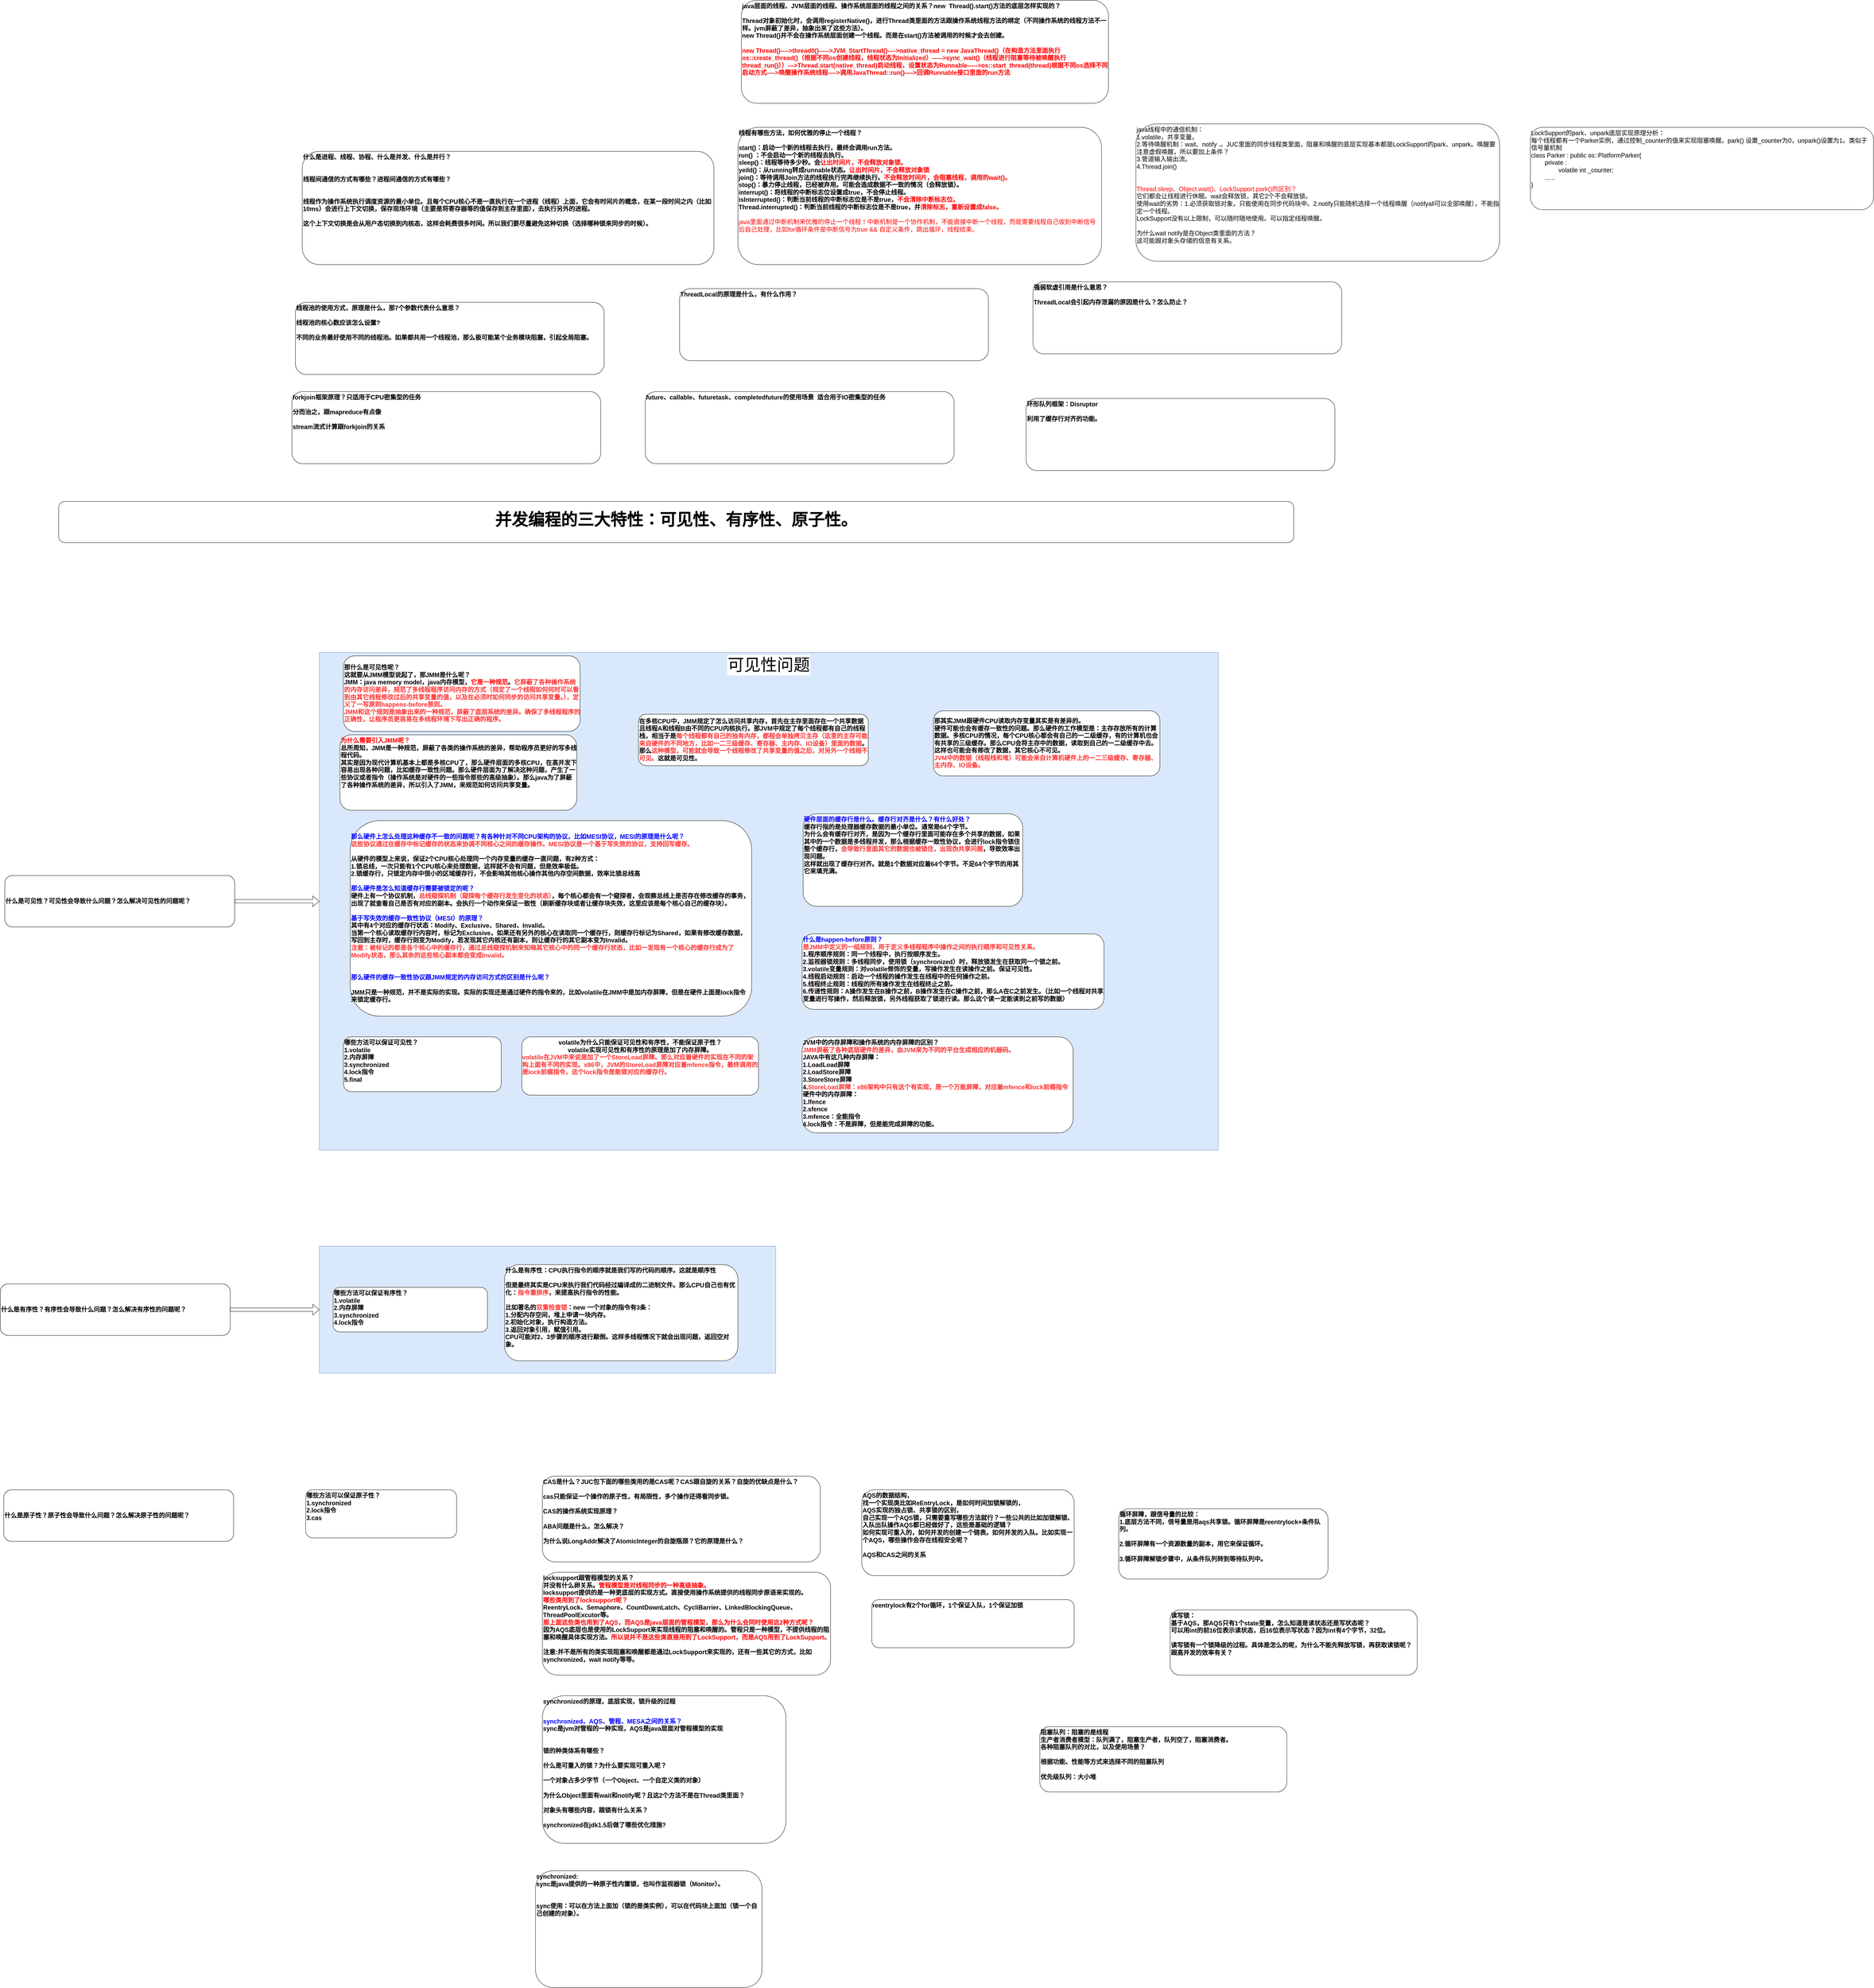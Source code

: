 <mxfile version="21.8.0" type="github">
  <diagram name="第 1 页" id="oAc0U7i2WO9zVuW95_pL">
    <mxGraphModel dx="3341" dy="3230" grid="1" gridSize="10" guides="1" tooltips="1" connect="1" arrows="1" fold="1" page="1" pageScale="1" pageWidth="827" pageHeight="1169" math="0" shadow="0">
      <root>
        <mxCell id="0" />
        <mxCell id="1" parent="0" />
        <mxCell id="dvuJLhcE7HCTMrbFaXMl-6" value="" style="rounded=0;whiteSpace=wrap;html=1;fillColor=#dae8fc;strokeColor=#6c8ebf;" parent="1" vertex="1">
          <mxGeometry x="-580" y="1560" width="1330" height="370" as="geometry" />
        </mxCell>
        <mxCell id="dvuJLhcE7HCTMrbFaXMl-1" value="&lt;font style=&quot;font-size: 48px;&quot;&gt;可见性问题&lt;/font&gt;" style="rounded=0;whiteSpace=wrap;html=1;verticalAlign=top;labelBackgroundColor=#FFFFFF;labelBorderColor=#FFFFFF;fillColor=#dae8fc;strokeColor=#6c8ebf;" parent="1" vertex="1">
          <mxGeometry x="-580" y="-170" width="2620" height="1450" as="geometry" />
        </mxCell>
        <mxCell id="rkv5G4KE9S5kMJV3ECuV-1" value="&lt;b style=&quot;border-color: var(--border-color); font-size: 18px;&quot;&gt;volatile为什么只能保证可见性和有序性，不能保证原子性？&lt;br style=&quot;border-color: var(--border-color);&quot;&gt;volatile实现可见性和有序性的原理是加了内存屏障。&lt;br&gt;&lt;div style=&quot;text-align: left;&quot;&gt;&lt;b style=&quot;background-color: initial; border-color: var(--border-color);&quot;&gt;&lt;font color=&quot;#ff3333&quot;&gt;&lt;b style=&quot;border-color: var(--border-color);&quot;&gt;volatile&lt;/b&gt;在JVM中来说是加了一个StoreLoad屏障。那么对应着硬件的实现在不同的架构上面有不同的实现。x86中，JVM的StoreLoad屏障对应着mfence指令，最终调用的是lock前缀指令，这个lock指令是能锁对应的缓存行。&lt;/font&gt;&lt;/b&gt;&lt;/div&gt;&lt;/b&gt;" style="rounded=1;whiteSpace=wrap;html=1;verticalAlign=top;" parent="1" vertex="1">
          <mxGeometry x="10" y="950" width="690" height="170" as="geometry" />
        </mxCell>
        <mxCell id="rkv5G4KE9S5kMJV3ECuV-2" value="&lt;font style=&quot;&quot;&gt;&lt;b style=&quot;&quot;&gt;&lt;font style=&quot;font-size: 48px;&quot;&gt;并发编程的三大特性：可见性、有序性、原子性。&lt;br&gt;&lt;/font&gt;&lt;br&gt;&lt;/b&gt;&lt;/font&gt;" style="rounded=1;whiteSpace=wrap;html=1;align=center;verticalAlign=middle;" parent="1" vertex="1">
          <mxGeometry x="-1340" y="-610" width="3600" height="120" as="geometry" />
        </mxCell>
        <mxCell id="rkv5G4KE9S5kMJV3ECuV-3" value="&lt;div style=&quot;&quot;&gt;&lt;b style=&quot;font-size: 18px; background-color: initial;&quot;&gt;那什么是可见性呢？&lt;/b&gt;&lt;/div&gt;&lt;font style=&quot;font-size: 18px;&quot;&gt;&lt;div style=&quot;&quot;&gt;&lt;b style=&quot;background-color: initial;&quot;&gt;这就要从JMM模型说起了，那JMM是什么呢？&lt;/b&gt;&lt;/div&gt;&lt;b&gt;&lt;div style=&quot;&quot;&gt;&lt;b style=&quot;background-color: initial;&quot;&gt;JMM：java memory model，java内存模型，&lt;font color=&quot;#ff0000&quot;&gt;它是一种规范&lt;/font&gt;。&lt;font color=&quot;#ff3333&quot;&gt;它屏蔽了各种操作系统的内存访问差异，规范了多线程程序访问内存的方式（规定了一个线程如何何时可以看到由其它线程修改过后的共享变量的值，以及在必须时如何同步的访问共享变量。），定义了一写原则happens-before原则。&lt;/font&gt;&lt;/b&gt;&lt;/div&gt;&lt;div style=&quot;&quot;&gt;&lt;font color=&quot;#ff3333&quot;&gt;JMM和这个规则是抽象出来的一种规范，屏蔽了底层系统的差异。确保了多线程程序的正确性，让程序员更容易在多线程环境下写出正确的程序。&lt;/font&gt;&lt;/div&gt;&lt;/b&gt;&lt;/font&gt;" style="rounded=1;whiteSpace=wrap;html=1;align=left;verticalAlign=middle;" parent="1" vertex="1">
          <mxGeometry x="-510" y="-160" width="690" height="220" as="geometry" />
        </mxCell>
        <mxCell id="rkv5G4KE9S5kMJV3ECuV-4" value="&lt;b style=&quot;&quot;&gt;&lt;font style=&quot;font-size: 18px;&quot;&gt;在多核CPU中，JMM规定了怎么访问共享内存，首先在主存里面存在一个共享数据且线程A和线程B由不同的CPU内核执行。那JVM中规定了每个线程都有自己的线程栈，相当于是&lt;font style=&quot;&quot; color=&quot;#ff3333&quot;&gt;每个线程都有自己的独有内存，都程会单独拷贝主存（这里的主存可能来自硬件的不同地方，比如一二三级缓存、寄存器、主内存、IO设备）里面的数据&lt;/font&gt;。那么&lt;font style=&quot;&quot; color=&quot;#ff3333&quot;&gt;这种模型，可能就会导致一个线程修改了共享变量的值之后，对另外一个线程不可见。&lt;/font&gt;这就是可见性。&lt;/font&gt;&lt;/b&gt;" style="rounded=1;whiteSpace=wrap;html=1;align=left;verticalAlign=middle;" parent="1" vertex="1">
          <mxGeometry x="350" y="10" width="670" height="150" as="geometry" />
        </mxCell>
        <mxCell id="rkv5G4KE9S5kMJV3ECuV-5" value="&lt;span style=&quot;font-size: 18px;&quot;&gt;&lt;b&gt;那其实JMM跟硬件CPU读取内存变量其实是有差异的。&lt;br&gt;硬件可能也会有缓存一致性的问题。那么硬件的工作模型是：主存存放所有的计算数据。多核CPU的情况，每个CPU核心都会有自己的一二级缓存，有的计算机也会有共享的三级缓存。那么CPU会将主存中的数据，读取到自己的一二级缓存中去。这样也可能会有修改了数据，其它核心不可见。&lt;br&gt;&lt;font color=&quot;#ff3333&quot;&gt;JVM中的数据（线程栈和堆）可能会来自计算机硬件上的一二三级缓存、寄存器、主内存、IO设备。&lt;/font&gt;&lt;br&gt;&lt;/b&gt;&lt;/span&gt;" style="rounded=1;whiteSpace=wrap;html=1;align=left;verticalAlign=middle;" parent="1" vertex="1">
          <mxGeometry x="1210" width="660" height="190" as="geometry" />
        </mxCell>
        <mxCell id="rkv5G4KE9S5kMJV3ECuV-6" value="&lt;font style=&quot;font-size: 18px;&quot;&gt;&lt;font style=&quot;&quot;&gt;&lt;b style=&quot;&quot;&gt;&lt;font color=&quot;#0000ff&quot;&gt;那么硬件上怎么处理这种缓存不一致的问题呢？有各种针对不同CPU架构的协议，比如MESI协议，MESI的原理是什么呢？&lt;/font&gt;&lt;br&gt;&lt;font style=&quot;&quot; color=&quot;#ff3333&quot;&gt;这些协议通过在缓存中标记缓存的状态来协调不同核心之间的缓存操作。MESI协议是一个基于写失效的协议，支持回写缓存。&lt;/font&gt;&lt;/b&gt;&lt;/font&gt;&lt;b style=&quot;&quot;&gt;&lt;br&gt;&lt;br&gt;从硬件的模型上来说，保证2个CPU核心处理同一个内存变量的缓存一直问题，有2种方式：&lt;br&gt;1.锁总线，一次只能有1个CPU核心来处理数据，这样就不会有问题，但是效率极低。&lt;br&gt;2.锁缓存行，只锁定内存中很小的区域缓存行，不会影响其他核心操作其他内存空间数据，效率比锁总线高&lt;br&gt;&lt;br&gt;&lt;font color=&quot;#0000ff&quot;&gt;那么硬件是怎么知道缓存行需要被锁定的呢？&lt;/font&gt;&lt;br&gt;硬件上有一个协议机制，&lt;font color=&quot;#ff3333&quot;&gt;总线窥探机制（窥探每个缓存行发生变化的状态）&lt;/font&gt;，每个核心都会有一个窥探者，会观察总线上是否存在修改缓存的事务，出现了就查看自己是否有对应的副本。会执行一个动作来保证一致性（刷新缓存块或者让缓存块失效，这里应该是每个核心自己的缓存块）。&lt;br&gt;&lt;br&gt;&lt;font color=&quot;#0000ff&quot;&gt;基于写失效的缓存一致性协议（MESI）的原理？&lt;/font&gt;&lt;br&gt;其中有4个对应的缓存行状态：Modify、Exclusive、Shared、Invalid。&lt;br&gt;&lt;/b&gt;&lt;b&gt;当第一个核心读取缓存行内容时，标记为Exclusive，如果还有另外的核心在读取同一个缓存行，则缓存行标记为Shared，如果有修改缓存数据，写回到主存时，缓存行则变为Modify，若发现其它内核还有副本，则让缓存行的其它副本变为Invalid。&lt;br&gt;&lt;/b&gt;&lt;b style=&quot;&quot;&gt;&lt;font color=&quot;#ff3333&quot;&gt;注意：被标记的都是各个核心中的缓存行，通过总线窥探机制来知晓其它核心中的同一个缓存行状态，比如一发现有一个核心的缓存行成为了Modify状态，那么其余的这些核心副本都会变成Invalid。&lt;/font&gt;&lt;br&gt;&lt;br&gt;&lt;br&gt;&lt;/b&gt;&lt;b style=&quot;border-color: var(--border-color);&quot;&gt;&lt;font color=&quot;#0000ff&quot;&gt;那么硬件的缓存一致性协议跟JMM规定的内存访问方式的区别是什么呢？&lt;/font&gt;&lt;br style=&quot;border-color: var(--border-color);&quot;&gt;&lt;br style=&quot;border-color: var(--border-color);&quot;&gt;&lt;/b&gt;&lt;b style=&quot;border-color: var(--border-color);&quot;&gt;JMM只是一种规范，并不是实际的实现。实际的实现还是通过硬件的指令来的，比如volatile在JMM中是加内存屏障，但是在硬件上面是lock指令来锁定缓存行。&lt;/b&gt;&lt;/font&gt;&lt;b style=&quot;&quot;&gt;&lt;br&gt;&lt;/b&gt;" style="rounded=1;whiteSpace=wrap;html=1;align=left;verticalAlign=middle;" parent="1" vertex="1">
          <mxGeometry x="-490" y="320" width="1170" height="570" as="geometry" />
        </mxCell>
        <mxCell id="dvuJLhcE7HCTMrbFaXMl-7" style="edgeStyle=orthogonalEdgeStyle;shape=flexArrow;rounded=0;orthogonalLoop=1;jettySize=auto;html=1;" parent="1" source="rkv5G4KE9S5kMJV3ECuV-7" target="dvuJLhcE7HCTMrbFaXMl-6" edge="1">
          <mxGeometry relative="1" as="geometry" />
        </mxCell>
        <mxCell id="rkv5G4KE9S5kMJV3ECuV-7" value="&lt;div style=&quot;&quot;&gt;&lt;span style=&quot;font-size: 18px;&quot;&gt;&lt;b&gt;什么是有序性？有序性会导致什么问题？怎么解决有序性的问题呢？&lt;/b&gt;&lt;/span&gt;&lt;/div&gt;" style="rounded=1;whiteSpace=wrap;html=1;align=left;verticalAlign=middle;" parent="1" vertex="1">
          <mxGeometry x="-1510" y="1670" width="670" height="150" as="geometry" />
        </mxCell>
        <mxCell id="dvuJLhcE7HCTMrbFaXMl-3" style="edgeStyle=orthogonalEdgeStyle;rounded=0;orthogonalLoop=1;jettySize=auto;html=1;entryX=0;entryY=0.5;entryDx=0;entryDy=0;shape=flexArrow;" parent="1" source="rkv5G4KE9S5kMJV3ECuV-10" target="dvuJLhcE7HCTMrbFaXMl-1" edge="1">
          <mxGeometry relative="1" as="geometry" />
        </mxCell>
        <mxCell id="rkv5G4KE9S5kMJV3ECuV-10" value="&lt;div style=&quot;&quot;&gt;&lt;span style=&quot;font-size: 18px;&quot;&gt;&lt;b&gt;什么是可见性？可见性会导致什么问题？怎么解决可见性的问题呢？&lt;/b&gt;&lt;/span&gt;&lt;/div&gt;" style="rounded=1;whiteSpace=wrap;html=1;align=left;verticalAlign=middle;" parent="1" vertex="1">
          <mxGeometry x="-1497" y="480" width="670" height="150" as="geometry" />
        </mxCell>
        <mxCell id="rkv5G4KE9S5kMJV3ECuV-11" value="&lt;span style=&quot;font-size: 18px;&quot;&gt;&lt;b&gt;JVM中的内存屏障和操作系统的内存屏障的区别？&lt;br&gt;&lt;font color=&quot;#ff3333&quot;&gt;JMM屏蔽了各种底层硬件的差异，由JVM来为不同的平台生成相应的机器码。&lt;/font&gt;&lt;br&gt;JAVA中有这几种内存屏障：&lt;br&gt;1.LoadLoad屏障&lt;br&gt;2.LoadStore屏障&lt;br&gt;3.StoreStore屏障&lt;br&gt;4.&lt;font color=&quot;#ff3333&quot;&gt;StoreLoad屏障：x86架构中只有这个有实现，是一个万能屏障，对应着mfence和lock前缀指令&lt;/font&gt;&lt;br&gt;硬件中的内存屏障：&lt;br&gt;1.Ifence&lt;br&gt;2.sfence&lt;br&gt;3.mfence：全能指令&lt;br&gt;4.lock指令：不是屏障，但是能完成屏障的功能。&lt;br&gt;&lt;br&gt;&lt;br&gt;&lt;/b&gt;&lt;/span&gt;" style="rounded=1;whiteSpace=wrap;html=1;verticalAlign=top;align=left;" parent="1" vertex="1">
          <mxGeometry x="827" y="950" width="790" height="280" as="geometry" />
        </mxCell>
        <mxCell id="rkv5G4KE9S5kMJV3ECuV-13" value="&lt;span style=&quot;font-size: 18px;&quot;&gt;&lt;b&gt;哪些方法可以保证可见性？&lt;br&gt;1.volatile&lt;br&gt;2.内存屏障&lt;br&gt;3.synchronized&lt;br&gt;4.lock指令&lt;br&gt;5.final&lt;br&gt;&lt;/b&gt;&lt;/span&gt;" style="rounded=1;whiteSpace=wrap;html=1;verticalAlign=top;align=left;" parent="1" vertex="1">
          <mxGeometry x="-510" y="950" width="460" height="160" as="geometry" />
        </mxCell>
        <mxCell id="rkv5G4KE9S5kMJV3ECuV-14" value="&lt;span style=&quot;font-size: 18px;&quot;&gt;&lt;b&gt;哪些方法可以保证有序性？&lt;br&gt;1.volatile&lt;br&gt;2.内存屏障&lt;br&gt;3.synchronized&lt;br&gt;4.lock指令&lt;br&gt;&lt;/b&gt;&lt;/span&gt;" style="rounded=1;whiteSpace=wrap;html=1;verticalAlign=top;align=left;" parent="1" vertex="1">
          <mxGeometry x="-540" y="1680" width="450" height="130" as="geometry" />
        </mxCell>
        <mxCell id="rkv5G4KE9S5kMJV3ECuV-15" value="&lt;div style=&quot;&quot;&gt;&lt;span style=&quot;font-size: 18px;&quot;&gt;&lt;b&gt;什么是原子性？原子性会导致什么问题？怎么解决原子性的问题呢？&lt;/b&gt;&lt;/span&gt;&lt;/div&gt;" style="rounded=1;whiteSpace=wrap;html=1;align=left;verticalAlign=middle;" parent="1" vertex="1">
          <mxGeometry x="-1500" y="2270" width="670" height="150" as="geometry" />
        </mxCell>
        <mxCell id="rkv5G4KE9S5kMJV3ECuV-16" value="&lt;span style=&quot;font-size: 18px;&quot;&gt;&lt;b&gt;哪些方法可以保证原子性？&lt;br&gt;1.synchronized&lt;br&gt;2.lock指令&lt;br&gt;3.cas&lt;br&gt;&lt;/b&gt;&lt;/span&gt;" style="rounded=1;whiteSpace=wrap;html=1;verticalAlign=top;align=left;" parent="1" vertex="1">
          <mxGeometry x="-620" y="2270" width="440" height="140" as="geometry" />
        </mxCell>
        <mxCell id="rkv5G4KE9S5kMJV3ECuV-17" value="&lt;div style=&quot;&quot;&gt;&lt;b style=&quot;font-size: 18px; background-color: initial;&quot;&gt;什么是有序性：CPU执行指令的顺序就是我们写的代码的顺序。这就是顺序性&lt;/b&gt;&lt;/div&gt;&lt;div style=&quot;&quot;&gt;&lt;b style=&quot;font-size: 18px; background-color: initial;&quot;&gt;&lt;br&gt;&lt;/b&gt;&lt;/div&gt;&lt;div style=&quot;&quot;&gt;&lt;b style=&quot;font-size: 18px; background-color: initial;&quot;&gt;但是最终其实是CPU来执行我们代码经过编译成的二进制文件。那么CPU自己也有优化：&lt;font color=&quot;#ff3333&quot;&gt;指令重排序&lt;/font&gt;，来提高执行指令的性能。&lt;/b&gt;&lt;/div&gt;&lt;div style=&quot;&quot;&gt;&lt;b style=&quot;font-size: 18px; background-color: initial;&quot;&gt;&lt;br&gt;&lt;/b&gt;&lt;/div&gt;&lt;div style=&quot;&quot;&gt;&lt;b style=&quot;font-size: 18px; background-color: initial;&quot;&gt;比如著名的&lt;font color=&quot;#ff3333&quot;&gt;双重检查锁&lt;/font&gt;：new 一个对象的指令有3条：&lt;/b&gt;&lt;/div&gt;&lt;div style=&quot;&quot;&gt;&lt;b style=&quot;font-size: 18px; background-color: initial;&quot;&gt;1.分配内存空间，堆上申请一块内存。&lt;/b&gt;&lt;/div&gt;&lt;div style=&quot;&quot;&gt;&lt;b style=&quot;font-size: 18px; background-color: initial;&quot;&gt;2.初始化对象，执行构造方法。&lt;/b&gt;&lt;/div&gt;&lt;div style=&quot;&quot;&gt;&lt;b style=&quot;font-size: 18px; background-color: initial;&quot;&gt;3.返回对象引用，赋值引用。&lt;/b&gt;&lt;/div&gt;&lt;div style=&quot;&quot;&gt;&lt;b style=&quot;font-size: 18px; background-color: initial;&quot;&gt;CPU可能对2、3步骤的顺序进行颠倒。这样多线程情况下就会出现问题，返回空对象。&lt;/b&gt;&lt;/div&gt;" style="rounded=1;whiteSpace=wrap;html=1;verticalAlign=top;align=left;" parent="1" vertex="1">
          <mxGeometry x="-40" y="1614" width="680" height="280" as="geometry" />
        </mxCell>
        <mxCell id="rkv5G4KE9S5kMJV3ECuV-19" value="&lt;div style=&quot;&quot;&gt;&lt;b style=&quot;font-size: 18px; background-color: initial;&quot;&gt;&lt;font color=&quot;#0000ff&quot;&gt;什么是happen-before原则？&lt;/font&gt;&lt;/b&gt;&lt;/div&gt;&lt;div style=&quot;&quot;&gt;&lt;span style=&quot;font-size: 18px;&quot;&gt;&lt;b&gt;&lt;font color=&quot;#ff3333&quot;&gt;是JMM中定义的一组规则，用于定义多线程程序中操作之间的执行顺序和可见性关系。&lt;/font&gt;&lt;/b&gt;&lt;/span&gt;&lt;/div&gt;&lt;div style=&quot;&quot;&gt;&lt;span style=&quot;font-size: 18px;&quot;&gt;&lt;b&gt;1.程序顺序规则：同一个线程中，执行按顺序发生。&lt;/b&gt;&lt;/span&gt;&lt;/div&gt;&lt;div style=&quot;&quot;&gt;&lt;span style=&quot;font-size: 18px;&quot;&gt;&lt;b&gt;2.监视器锁规则：多线程同步，使用锁（synchronized）时，释放锁发生在获取同一个锁之前。&lt;/b&gt;&lt;/span&gt;&lt;/div&gt;&lt;div style=&quot;&quot;&gt;&lt;span style=&quot;font-size: 18px;&quot;&gt;&lt;b&gt;3.volatile变量规则：对volatile修饰的变量，写操作发生在读操作之前。保证可见性。&lt;/b&gt;&lt;/span&gt;&lt;/div&gt;&lt;div style=&quot;&quot;&gt;&lt;span style=&quot;font-size: 18px;&quot;&gt;&lt;b&gt;4.线程启动规则：启动一个线程的操作发生在线程中的任何操作之前。&lt;/b&gt;&lt;/span&gt;&lt;/div&gt;&lt;div style=&quot;&quot;&gt;&lt;span style=&quot;font-size: 18px;&quot;&gt;&lt;b&gt;5.线程终止规则：线程的所有操作发生在线程终止之前。&lt;/b&gt;&lt;/span&gt;&lt;/div&gt;&lt;div style=&quot;&quot;&gt;&lt;span style=&quot;font-size: 18px;&quot;&gt;&lt;b&gt;6.传递性规则：A操作发生在B操作之前，B操作发生在C操作之前，那么A在C之前发生。（比如一个线程对共享变量进行写操作，然后释放锁，另外线程获取了锁进行读。那么这个读一定能读到之前写的数据）&lt;/b&gt;&lt;/span&gt;&lt;/div&gt;&lt;div style=&quot;&quot;&gt;&lt;br&gt;&lt;/div&gt;" style="rounded=1;whiteSpace=wrap;html=1;verticalAlign=top;align=left;" parent="1" vertex="1">
          <mxGeometry x="827" y="650" width="880" height="220" as="geometry" />
        </mxCell>
        <mxCell id="rkv5G4KE9S5kMJV3ECuV-20" value="&lt;div style=&quot;&quot;&gt;&lt;b style=&quot;font-size: 18px; background-color: initial;&quot;&gt;&lt;font color=&quot;#0000ff&quot;&gt;硬件层面的缓存行是什么。缓存行对齐是什么？有什么好处？&lt;/font&gt;&lt;/b&gt;&lt;/div&gt;&lt;div style=&quot;&quot;&gt;&lt;span style=&quot;font-size: 18px;&quot;&gt;&lt;b&gt;缓存行指的是处理器缓存数据的最小单位。通常是64个字节。&lt;/b&gt;&lt;/span&gt;&lt;/div&gt;&lt;div style=&quot;&quot;&gt;&lt;span style=&quot;font-size: 18px;&quot;&gt;&lt;b&gt;为什么会有缓存行对齐，是因为一个缓存行里面可能存在多个共享的数据，如果其中的一个数据是多线程并发，那么根据缓存一致性协议，会进行lock指令锁住整个缓存行，&lt;font color=&quot;#ff3333&quot;&gt;会导致行里面其它的数据也被锁住，出现伪共享问题&lt;/font&gt;，导致效率出现问题。&lt;/b&gt;&lt;/span&gt;&lt;/div&gt;&lt;div style=&quot;&quot;&gt;&lt;span style=&quot;font-size: 18px;&quot;&gt;&lt;b&gt;这样就出现了缓存行对齐。就是1个数据对应着64个字节。不足64个字节的用其它来填充满。&lt;/b&gt;&lt;/span&gt;&lt;/div&gt;&lt;div style=&quot;&quot;&gt;&lt;br&gt;&lt;/div&gt;" style="rounded=1;whiteSpace=wrap;html=1;verticalAlign=top;align=left;" parent="1" vertex="1">
          <mxGeometry x="830" y="300" width="640" height="270" as="geometry" />
        </mxCell>
        <mxCell id="dvuJLhcE7HCTMrbFaXMl-8" value="&lt;font style=&quot;font-size: 18px;&quot;&gt;&lt;b&gt;什么是进程、线程、协程、什么是并发、什么是并行？&lt;br&gt;&lt;br&gt;&lt;br&gt;线程间通信的方式有哪些？进程间通信的方式有哪些？&lt;br&gt;&lt;br&gt;&lt;br&gt;线程作为操作系统执行调度资源的最小单位。且每个CPU核心不是一直执行在一个进程（线程）上面，它会有时间片的概念，在某一段时间之内（比如10ms）会进行上下文切换，保存现场环境（主要是将寄存器等的值保存到主存里面），去执行另外的进程。&lt;br&gt;&lt;br&gt;这个上下文切换是会从用户态切换到内核态，这样会耗费很多时间。所以我们要尽量避免这种切换（选择哪种锁来同步的时候）。&lt;br&gt;&lt;br&gt;&lt;/b&gt;&lt;/font&gt;" style="rounded=1;whiteSpace=wrap;html=1;verticalAlign=top;align=left;" parent="1" vertex="1">
          <mxGeometry x="-630" y="-1630" width="1200" height="330" as="geometry" />
        </mxCell>
        <mxCell id="dvuJLhcE7HCTMrbFaXMl-9" value="&lt;font style=&quot;font-size: 18px;&quot;&gt;&lt;b&gt;线程池的使用方式，原理是什么，那7个参数代表什么意思？&lt;br&gt;&lt;br&gt;线程池的核心数应该怎么设置?&lt;br&gt;&lt;br&gt;不同的业务最好使用不同的线程池。如果都共用一个线程池，那么极可能某个业务模块阻塞，引起全局阻塞。&lt;br&gt;&lt;/b&gt;&lt;/font&gt;" style="rounded=1;whiteSpace=wrap;html=1;verticalAlign=top;align=left;" parent="1" vertex="1">
          <mxGeometry x="-650" y="-1190" width="900" height="210" as="geometry" />
        </mxCell>
        <mxCell id="dvuJLhcE7HCTMrbFaXMl-10" value="&lt;font style=&quot;font-size: 18px;&quot;&gt;&lt;b&gt;ThreadLocal的原理是什么，有什么作用？&lt;/b&gt;&lt;/font&gt;" style="rounded=1;whiteSpace=wrap;html=1;verticalAlign=top;align=left;" parent="1" vertex="1">
          <mxGeometry x="470" y="-1230" width="900" height="210" as="geometry" />
        </mxCell>
        <mxCell id="H64BaJxj17bUCx6KOZhM-1" value="&lt;span style=&quot;font-size: 18px;&quot;&gt;&lt;b&gt;线程有哪些方法，如何优雅的停止一个线程？&lt;/b&gt;&lt;br&gt;&lt;br&gt;&lt;b&gt;start()：启动一个新的线程去执行，最终会调用run方法。&lt;/b&gt;&lt;br&gt;&lt;b&gt;run() ：不会启动一个新的线程去执行。&lt;/b&gt;&lt;br&gt;&lt;b&gt;sleep()：线程等待多少秒。会&lt;font color=&quot;#ff0000&quot;&gt;让出时间片，不会释放对象锁。&lt;/font&gt;&lt;/b&gt;&lt;br&gt;&lt;b&gt;yeild()：从running转成runnable状态。&lt;font color=&quot;#ff0000&quot;&gt;让出时间片，不会释放对象锁&lt;/font&gt;&lt;/b&gt;&lt;br&gt;&lt;b&gt;join()：等待调用Join方法的线程执行完再继续执行。&lt;font color=&quot;#ff0000&quot;&gt;不会释放时间片，会阻塞线程，调用的wait()。&lt;/font&gt;&lt;/b&gt;&lt;br&gt;&lt;b&gt;stop()：暴力停止线程，已经被弃用。可能会造成数据不一致的情况（会释放锁）。&lt;/b&gt;&lt;br&gt;&lt;b&gt;interrupt()：将线程的中断标志位设置成true，不会停止线程。&lt;/b&gt;&lt;br&gt;&lt;b&gt;isInterrupted()：判断当前线程的中断标志位是不是true，&lt;font color=&quot;#ff0000&quot;&gt;不会清除中断标志位。&lt;/font&gt;&lt;/b&gt;&lt;br&gt;&lt;b&gt;Thread.interrupted()：判断当前线程的中断标志位是不是true，并&lt;font color=&quot;#ff0000&quot;&gt;清除标志，重新设置成false。&lt;/font&gt;&lt;/b&gt;&lt;br&gt;&lt;br&gt;&lt;font color=&quot;#ff0000&quot;&gt;java里面通过中断机制来优雅的停止一个线程！中断机制是一个协作机制，不能直接中断一个线程，而是需要线程自己收到中断信号后自己处理，比如for循环条件是中断信号为true &amp;amp;&amp;amp; 自定义条件，跳出循环，线程结束。&lt;/font&gt;&lt;br&gt;&lt;br&gt;&lt;br&gt;&lt;br&gt;&lt;br&gt;&lt;br&gt;&lt;br&gt;&lt;/span&gt;" style="rounded=1;whiteSpace=wrap;html=1;verticalAlign=top;align=left;" parent="1" vertex="1">
          <mxGeometry x="640" y="-1700" width="1060" height="400" as="geometry" />
        </mxCell>
        <mxCell id="H64BaJxj17bUCx6KOZhM-2" value="&lt;b style=&quot;border-color: var(--border-color); font-size: 18px;&quot;&gt;synchronized的原理，底层实现，锁升级的过程&lt;br&gt;&lt;/b&gt;&lt;b&gt;&lt;br&gt;&lt;/b&gt;&lt;b style=&quot;border-color: var(--border-color); font-size: 18px;&quot;&gt;&lt;br&gt;&lt;font color=&quot;#0000ff&quot;&gt;synchronized、AQS、管程、MESA之间的关系？&lt;/font&gt;&lt;br&gt;sync是jvm对管程的一种实现，AQS是java层面对管程模型的实现&lt;br&gt;&lt;br&gt;&lt;br&gt;锁的种类体系有哪些？&lt;br&gt;&lt;/b&gt;&lt;span style=&quot;font-size: 18px;&quot;&gt;&lt;b&gt;&lt;br&gt;什么是可重入的锁？为什么要实现可重入呢？&lt;br&gt;&lt;br&gt;一个对象占多少字节（一个Object、一个自定义类的对象）&lt;br&gt;&lt;br&gt;为什么Object里面有wait和notify呢？且这2个方法不是在Thread类里面？&lt;br&gt;&lt;br&gt;对象头有哪些内容，跟锁有什么关系？&lt;br&gt;&lt;br&gt;synchronized在jdk1.5后做了哪些优化措施?&lt;br&gt;&lt;br&gt;&lt;/b&gt;&lt;/span&gt;" style="rounded=1;whiteSpace=wrap;html=1;verticalAlign=top;align=left;" parent="1" vertex="1">
          <mxGeometry x="70" y="2870" width="710" height="430" as="geometry" />
        </mxCell>
        <mxCell id="H64BaJxj17bUCx6KOZhM-3" value="&lt;span style=&quot;font-size: 18px;&quot;&gt;&lt;b&gt;AQS的数据结构，&lt;br&gt;找一个实现类比如ReEntryLock，是如何时间加锁解锁的，&lt;br&gt;AQS实现的独占锁、共享锁的区别，&lt;br&gt;自己实现一个AQS锁，只需要重写哪些方法就行？一些公共的比如加锁解锁、入队出队操作AQS都已经做好了，这些是基础的逻辑？&lt;br&gt;如何实现可重入的，如何并发的创建一个链表。如何并发的入队。比如实现一个AQS，哪些操作会存在线程安全呢？&lt;br&gt;&lt;br&gt;AQS和CAS之间的关系&lt;br&gt;&lt;/b&gt;&lt;/span&gt;" style="rounded=1;whiteSpace=wrap;html=1;verticalAlign=top;align=left;" parent="1" vertex="1">
          <mxGeometry x="1001" y="2270" width="619" height="250" as="geometry" />
        </mxCell>
        <mxCell id="H64BaJxj17bUCx6KOZhM-4" value="&lt;span style=&quot;font-size: 18px;&quot;&gt;&lt;b&gt;reentrylock有2个for循环，1个保证入队，1个保证加锁&lt;br&gt;&lt;/b&gt;&lt;/span&gt;" style="rounded=1;whiteSpace=wrap;html=1;verticalAlign=top;align=left;" parent="1" vertex="1">
          <mxGeometry x="1030" y="2590" width="590" height="140" as="geometry" />
        </mxCell>
        <mxCell id="a_CxjOE-Pm3qPwXydxJE-1" value="&lt;span style=&quot;font-size: 18px;&quot;&gt;&lt;b&gt;循环屏障，跟信号量的比较：&lt;br&gt;1.底层方法不同，信号量是用aqs共享锁。循环屏障是reentrylock+条件队列。&lt;br&gt;&lt;br&gt;2.循环屏障有一个资源数量的副本，用它来保证循环。&lt;br&gt;&lt;br&gt;3.循环屏障解锁步骤中，从条件队列转到等待队列中。&lt;br&gt;&lt;/b&gt;&lt;/span&gt;" style="rounded=1;whiteSpace=wrap;html=1;verticalAlign=top;align=left;" parent="1" vertex="1">
          <mxGeometry x="1750" y="2325" width="610" height="205" as="geometry" />
        </mxCell>
        <mxCell id="u7wBqT6pgAy-At1QbIa8-1" value="&lt;span style=&quot;font-size: 18px;&quot;&gt;&lt;b&gt;读写锁：&lt;br&gt;基于AQS，那AQS只有1个state变量，怎么知道是读状态还是写状态呢？&lt;br&gt;可以用int的前16位表示读状态，后16位表示写状态？因为int有4个字节，32位。&lt;br&gt;&lt;br&gt;读写锁有一个锁降级的过程。具体是怎么的呢，为什么不能先释放写锁，再获取读锁呢？跟高并发的效率有关？&lt;br&gt;&lt;/b&gt;&lt;/span&gt;" style="rounded=1;whiteSpace=wrap;html=1;verticalAlign=top;align=left;" parent="1" vertex="1">
          <mxGeometry x="1900" y="2620" width="720" height="190" as="geometry" />
        </mxCell>
        <mxCell id="Y7wJ-IQT0KlVhRbs83s6-1" value="&lt;span style=&quot;font-size: 18px;&quot;&gt;&lt;b&gt;阻塞队列：阻塞的是线程&lt;br&gt;生产者消费者模型：队列满了，阻塞生产者，队列空了，阻塞消费者。&lt;br&gt;各种阻塞队列的对比，以及使用场景？&lt;br&gt;&lt;br&gt;根据功能、性能等方式来选择不同的阻塞队列&lt;br&gt;&lt;br&gt;优先级队列：大小堆&lt;br&gt;&lt;/b&gt;&lt;/span&gt;" style="rounded=1;whiteSpace=wrap;html=1;verticalAlign=top;align=left;" parent="1" vertex="1">
          <mxGeometry x="1520" y="2960" width="720" height="190" as="geometry" />
        </mxCell>
        <mxCell id="Wc7oVt73z48dbTy0IHfl-1" value="&lt;font style=&quot;font-size: 18px;&quot;&gt;&lt;b&gt;forkjoin框架原理？只适用于CPU密集型的任务&lt;br&gt;&lt;br&gt;分而治之，跟mapreduce有点像&lt;br&gt;&lt;br&gt;stream流式计算跟forkjoin的关系&lt;br&gt;&lt;/b&gt;&lt;/font&gt;" style="rounded=1;whiteSpace=wrap;html=1;verticalAlign=top;align=left;" parent="1" vertex="1">
          <mxGeometry x="-660" y="-930" width="900" height="210" as="geometry" />
        </mxCell>
        <mxCell id="Wc7oVt73z48dbTy0IHfl-2" value="&lt;font style=&quot;font-size: 18px;&quot;&gt;&lt;b&gt;环形队列框架：Disruptor&lt;br&gt;&lt;br&gt;利用了缓存行对齐的功能。&lt;br&gt;&lt;/b&gt;&lt;/font&gt;" style="rounded=1;whiteSpace=wrap;html=1;verticalAlign=top;align=left;" parent="1" vertex="1">
          <mxGeometry x="1480" y="-910" width="900" height="210" as="geometry" />
        </mxCell>
        <mxCell id="Wc7oVt73z48dbTy0IHfl-3" value="&lt;font style=&quot;font-size: 18px;&quot;&gt;&lt;b&gt;强弱软虚引用是什么意思？&lt;br&gt;&lt;br&gt;ThreadLocal会引起内存泄漏的原因是什么？怎么防止？&lt;br&gt;&lt;/b&gt;&lt;/font&gt;" style="rounded=1;whiteSpace=wrap;html=1;verticalAlign=top;align=left;" parent="1" vertex="1">
          <mxGeometry x="1500" y="-1250" width="900" height="210" as="geometry" />
        </mxCell>
        <mxCell id="lDbzRusFP7WFiIEDMvLj-1" value="&lt;font style=&quot;font-size: 18px;&quot;&gt;&lt;b&gt;future、callable、futuretask、completedfuture的使用场景&amp;nbsp; 适合用于IO密集型的任务&lt;br&gt;&lt;/b&gt;&lt;/font&gt;" style="rounded=1;whiteSpace=wrap;html=1;verticalAlign=top;align=left;" parent="1" vertex="1">
          <mxGeometry x="370" y="-930" width="900" height="210" as="geometry" />
        </mxCell>
        <mxCell id="IVNExg8nK1z2wexTNMPN-1" value="&lt;font style=&quot;font-size: 18px;&quot;&gt;&lt;b&gt;java层面的线程、JVM层面的线程、操作系统层面的线程之间的关系？new&amp;nbsp; Thread().start()方法的底层怎样实现的？&lt;br&gt;&lt;br&gt;Thread对象初始化时，会调用registerNative()，进行Thread类里面的方法跟操作系统线程方法的绑定（不同操作系统的线程方法不一样。jvm屏蔽了差异，抽象出来了这些方法）。&lt;br&gt;new Thread()并不会在操作系统层面创建一个线程。而是在start()方法被调用的时候才会去创建。&lt;br&gt;&lt;br&gt;&lt;font color=&quot;#ff0000&quot;&gt;new Thread()----&amp;gt;thread0()-----&amp;gt;JVM_StartThread()----&amp;gt;native_thread = new JavaThread()（在构造方法里面执行os::create_thread()（根据不同os创建线程，线程状态为Initialized）-----&amp;gt;sync_wait()（线程进行阻塞等待被唤醒执行thread_run()））---&amp;gt;Thread.start(native_thread)启动线程，设置状态为Runnable-----&amp;gt;os::start_thread(thread)根据不同os选择不同启动方式----&amp;gt;唤醒操作系统线程----&amp;gt;调用JavaThread::run()----&amp;gt;回调Runnable接口里面的run方法&lt;/font&gt;&lt;br&gt;&lt;br&gt;&lt;/b&gt;&lt;/font&gt;" style="rounded=1;whiteSpace=wrap;html=1;verticalAlign=top;align=left;" parent="1" vertex="1">
          <mxGeometry x="650" y="-2070" width="1070" height="300" as="geometry" />
        </mxCell>
        <mxCell id="IVNExg8nK1z2wexTNMPN-2" value="&lt;font style=&quot;font-size: 18px;&quot;&gt;java线程中的通信机制：&lt;br&gt;1.volatile，共享变量。&lt;br&gt;2.等待唤醒机制：wait、notify .。JUC里面的同步线程类里面，阻塞和唤醒的底层实现基本都是LockSupport的park、unpark。唤醒要注意虚假唤醒，所以要加上条件？&lt;br&gt;3.管道输入输出流。&lt;br&gt;4.Thread.join()&lt;br&gt;&lt;br&gt;&lt;br&gt;&lt;font color=&quot;#ff0000&quot;&gt;Thread.sleep、Object.wait()、LockSupport.park()的区别？&lt;br&gt;&lt;/font&gt;它们都会让线程进行休眠。wait会释放锁，其它2个不会释放锁。&lt;br&gt;使用wait的劣势：1.必须获取锁对象，只能使用在同步代码块中。2.notify只能随机选择一个线程唤醒（notifyall可以全部唤醒），不能指定一个线程。&lt;br&gt;LockSupport没有以上限制，可以随时随地使用。可以指定线程唤醒。&lt;br&gt;&lt;br&gt;&lt;span style=&quot;border-color: var(--border-color);&quot;&gt;为什么wait notify是在Object类里面的方法？&lt;/span&gt;&lt;br style=&quot;border-color: var(--border-color);&quot;&gt;&lt;/font&gt;&lt;span style=&quot;font-size: 18px;&quot;&gt;这可能跟对象头存储的信息有关系。&lt;br&gt;&lt;/span&gt;" style="rounded=1;whiteSpace=wrap;html=1;verticalAlign=top;align=left;" parent="1" vertex="1">
          <mxGeometry x="1800" y="-1710" width="1060" height="400" as="geometry" />
        </mxCell>
        <mxCell id="IVNExg8nK1z2wexTNMPN-3" value="&lt;span style=&quot;font-size: 18px;&quot;&gt;LockSupport的park、unpark底层实现原理分析：&lt;br&gt;每个线程都有一个Parker实例，通过控制_counter的值来实现阻塞唤醒。park() 设置_counter为0，unpark()设置为1。类似于信号量机制&lt;br&gt;class Parker : public os::PlatformParker{&lt;br&gt;&lt;span style=&quot;white-space: pre;&quot;&gt;&#x9;&lt;/span&gt;private :&lt;br&gt;&lt;span style=&quot;white-space: pre;&quot;&gt;&#x9;&lt;/span&gt;&lt;span style=&quot;white-space: pre;&quot;&gt;&#x9;&lt;/span&gt;volatile int _counter;&lt;br&gt;&lt;span style=&quot;white-space: pre;&quot;&gt;&#x9;&lt;/span&gt;......&lt;br&gt;}&lt;br&gt;&lt;br&gt;&lt;br&gt;&lt;/span&gt;" style="rounded=1;whiteSpace=wrap;html=1;verticalAlign=top;align=left;" parent="1" vertex="1">
          <mxGeometry x="2950" y="-1700" width="1000" height="240" as="geometry" />
        </mxCell>
        <mxCell id="yG67OjCnjpooLuY3BTsW-1" value="&lt;span style=&quot;font-size: 18px;&quot;&gt;&lt;b&gt;CAS是什么？JUC包下面的哪些类用的是CAS呢？CAS跟自旋的关系？自旋的优缺点是什么？&lt;br&gt;&lt;br&gt;cas只能保证一个操作的原子性，有局限性，多个操作还得看同步锁。&lt;br&gt;&lt;br&gt;CAS的操作系统实现原理？&lt;br&gt;&lt;br&gt;ABA问题是什么，怎么解决？&lt;br&gt;&lt;br&gt;为什么说LongAddr解决了AtomicInteger的自旋瓶颈？它的原理是什么？&lt;br&gt;&lt;br&gt;&lt;/b&gt;&lt;/span&gt;" style="rounded=1;whiteSpace=wrap;html=1;verticalAlign=top;align=left;" parent="1" vertex="1">
          <mxGeometry x="70" y="2230" width="810" height="250" as="geometry" />
        </mxCell>
        <mxCell id="yG67OjCnjpooLuY3BTsW-2" value="&lt;span style=&quot;font-size: 18px;&quot;&gt;&lt;b&gt;locksupport跟管程模型的关系？&lt;br&gt;并没有什么卵关系。&lt;font color=&quot;#ff0000&quot;&gt;管程模型是对线程同步的一种高级抽象。&lt;br&gt;&lt;/font&gt;locksupport提供的是一种更底层的实现方式。直接使用操作系统提供的线程同步原语来实现的。&lt;br&gt;&lt;font color=&quot;#ff0000&quot;&gt;哪些类用到了locksupport呢？&lt;/font&gt;&lt;br&gt;ReentryLock、Semaphore、CountDownLatch、CycliBarrier、LinkedBlockingQueue、ThreadPoolExcutor等。&lt;br&gt;&lt;font color=&quot;#ff0000&quot;&gt;那上面这些类也用到了AQS，而AQS是java层面的管程模型，那么为什么会同时使用这2种方式呢？&lt;/font&gt;&lt;br&gt;因为AQS底层也是使用的LockSupport来实现线程的阻塞和唤醒的。管程只是一种模型，不提供线程的阻塞和唤醒具体实现方法。&lt;font color=&quot;#ff0000&quot;&gt;所以说并不是这些类直接用到了LockSupport，而是AQS用到了LockSupport。&lt;/font&gt;&lt;br&gt;&lt;br&gt;注意:并不是所有的类实现阻塞和唤醒都是通过LockSupport来实现的，还有一些其它的方式，比如synchronized，wait notify等等。&lt;br&gt;&lt;/b&gt;&lt;/span&gt;" style="rounded=1;whiteSpace=wrap;html=1;verticalAlign=top;align=left;" parent="1" vertex="1">
          <mxGeometry x="70" y="2510" width="840" height="300" as="geometry" />
        </mxCell>
        <mxCell id="HAI3M6Fy5APt2cnuJqtc-1" value="&lt;b style=&quot;border-color: var(--border-color); font-size: 18px;&quot;&gt;synchronized:&lt;br&gt;sync是java提供的一种原子性内置锁，也叫作监视器锁（Monitor）。&lt;br&gt;&lt;br&gt;&lt;br&gt;sync使用：可以在方法上面加（锁的是类实例），可以在代码块上面加（锁一个自己创建的对象）。&lt;br&gt;&lt;/b&gt;&lt;b&gt;&lt;br&gt;&lt;/b&gt;&lt;b style=&quot;border-color: var(--border-color); font-size: 18px;&quot;&gt;&lt;br&gt;&lt;/b&gt;&lt;span style=&quot;font-size: 18px;&quot;&gt;&lt;b&gt;&lt;br&gt;&lt;/b&gt;&lt;/span&gt;" style="rounded=1;whiteSpace=wrap;html=1;verticalAlign=top;align=left;" parent="1" vertex="1">
          <mxGeometry x="50" y="3380" width="660" height="340" as="geometry" />
        </mxCell>
        <mxCell id="umGzx3-XIBLnXrGLzLXI-1" value="&lt;div style=&quot;&quot;&gt;&lt;span style=&quot;font-size: 18px;&quot;&gt;&lt;b&gt;&lt;font color=&quot;#ff0000&quot;&gt;为什么需要引入JMM呢？&lt;/font&gt;&lt;/b&gt;&lt;/span&gt;&lt;/div&gt;&lt;div style=&quot;&quot;&gt;&lt;span style=&quot;font-size: 18px;&quot;&gt;&lt;b&gt;总所周知，JMM是一种规范，屏蔽了各类的操作系统的差异，帮助程序员更好的写多线程代码。&lt;/b&gt;&lt;/span&gt;&lt;/div&gt;&lt;div style=&quot;&quot;&gt;&lt;span style=&quot;font-size: 18px;&quot;&gt;&lt;b&gt;其实是因为现代计算机基本上都是多核CPU了，那么硬件层面的多核CPU，在高并发下容易出现各种问题，比如缓存一致性问题。那么硬件层面为了解决这种问题，产生了一些协议或者指令（操作系统是对硬件的一些指令那些的高级抽象）。那么java为了屏蔽了各种操作系统的差异，所以引入了JMM，来规范如何访问共享变量。&lt;/b&gt;&lt;/span&gt;&lt;/div&gt;" style="rounded=1;whiteSpace=wrap;html=1;align=left;verticalAlign=top;" parent="1" vertex="1">
          <mxGeometry x="-520" y="70" width="690" height="220" as="geometry" />
        </mxCell>
      </root>
    </mxGraphModel>
  </diagram>
</mxfile>

